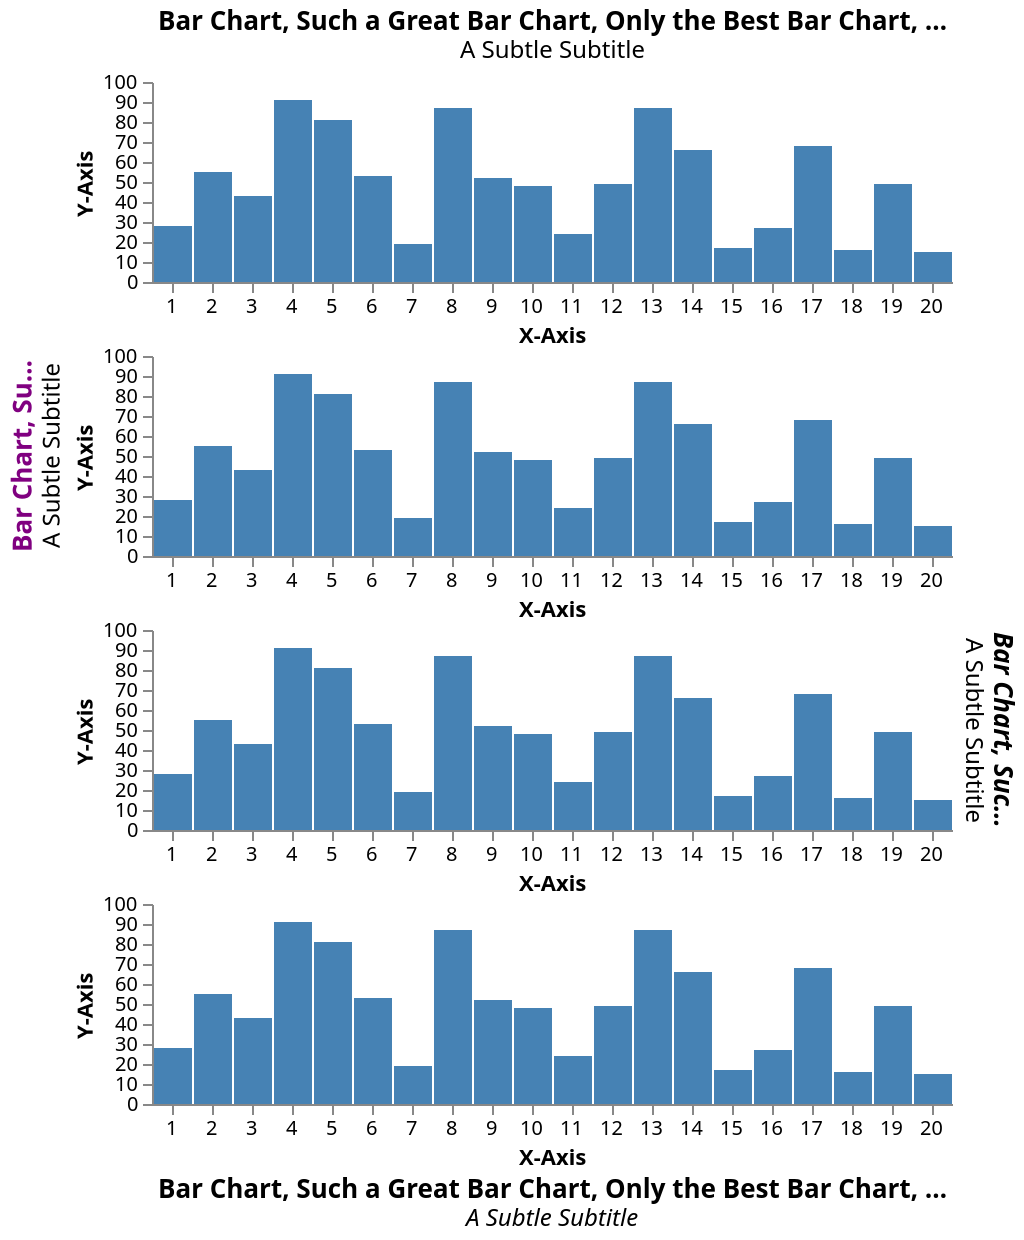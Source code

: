 {
  "$schema": "https://vega.github.io/schema/vega/v5.json",
  "padding": 5,

  "config": {
    "title": {
      "frame": "group",
      "limit": {"signal": "item.orient==='left' || item.orient==='right' ? plotHeight : plotWidth"}
    }
  },

  "signals": [
    {
      "name": "titleText",
      "value": "Bar Chart, Such a Great Bar Chart, Only the Best Bar Chart, A Truly Magnificent Bar Chart",
      "bind": {"input": "text"}
    },
    {
      "name": "subtitleText",
      "value": "A Subtle Subtitle",
      "bind": {"input": "text"}
    },
    {
      "name": "titleAnchor",
      "value": "middle",
      "bind": {"input": "select", "options": ["start", "middle", "end"]}
    },
    {
      "name": "titleOffset",
      "value": 5,
      "bind": {"input": "range", "min": 0, "max": 10, "step": 1}
    },
    {
      "name": "subtitlePadding",
      "value": 2,
      "bind": {"input": "range", "min": 0, "max": 10, "step": 1}
    },
    {
      "name": "plotWidth",
      "value": 400
    },
    {
      "name": "plotHeight",
      "value": 100
    }
  ],

  "data": [
    {
      "name": "table",
      "values": [
        {"u": 1,  "v": 28}, {"u": 2,  "v": 55},
        {"u": 3,  "v": 43}, {"u": 4,  "v": 91},
        {"u": 5,  "v": 81}, {"u": 6,  "v": 53},
        {"u": 7,  "v": 19}, {"u": 8,  "v": 87},
        {"u": 9,  "v": 52}, {"u": 10, "v": 48},
        {"u": 11, "v": 24}, {"u": 12, "v": 49},
        {"u": 13, "v": 87}, {"u": 14, "v": 66},
        {"u": 15, "v": 17}, {"u": 16, "v": 27},
        {"u": 17, "v": 68}, {"u": 18, "v": 16},
        {"u": 19, "v": 49}, {"u": 20, "v": 15}
      ]
    }
  ],

  "scales": [
    {
      "name": "xscale",
      "type": "band",
      "range": [0, {"signal": "plotWidth"}],
      "domain": {"data": "table", "field": "u"}
    },
    {
      "name": "yscale",
      "type": "linear",
      "range": [{"signal": "plotHeight"}, 0],
      "domain": {"data": "table", "field": "v"},
      "zero": true,
      "nice": true
    }
  ],

  "layout": {
    "columns": 1
  },

  "marks": [
    {
      "type": "group",

      "encode": {
        "update": {
          "width": {"signal": "plotWidth"},
          "height": {"signal": "plotHeight"}
        }
      },

      "signals": [
        { "name": "width", "update": "plotWidth" },
        { "name": "height", "update": "plotHeight" }
      ],

      "axes": [
        {"orient": "bottom", "scale": "xscale", "title": "X-Axis", "zindex": 1},
        {"orient": "left", "scale": "yscale", "title": "Y-Axis", "zindex": 1}
      ],

      "title": {
        "orient": "top",
        "text": {"signal": "titleText"},
        "anchor": {"signal": "titleAnchor"},
        "offset": {"signal": "titleOffset"},
        "subtitle": {"signal": "subtitleText"},
        "subtitlePadding": {"signal": "subtitlePadding"}
      },

      "marks": [
        {
          "type": "rect",
          "from": {"data": "table"},
          "encode": {
            "enter": {
              "x": {"scale": "xscale", "field": "u", "offset": 1},
              "width": {"scale": "xscale", "band": 1, "offset": -1},
              "y": {"scale": "yscale", "field": "v"},
              "y2": {"scale": "yscale", "value": 0}
            },
            "update": {
              "fill": {"value": "steelblue"}
            },
            "hover": {
              "fill": {"value": "red"}
            }
          }
        }
      ]
    },
    {
      "type": "group",

      "encode": {
        "update": {
          "width": {"signal": "plotWidth"},
          "height": {"signal": "plotHeight"}
        }
      },

      "signals": [
        { "name": "width", "update": "plotWidth" },
        { "name": "height", "update": "plotHeight" }
      ],

      "axes": [
        {"orient": "bottom", "scale": "xscale", "title": "X-Axis", "zindex": 1},
        {"orient": "left", "scale": "yscale", "title": "Y-Axis", "zindex": 1}
      ],

      "title": {
        "orient": "left",
        "text": {"signal": "titleText"},
        "anchor": {"signal": "titleAnchor"},
        "offset": {"signal": "titleOffset"},
        "subtitle": {"signal": "subtitleText"},
        "subtitlePadding": {"signal": "subtitlePadding"},
        "encode": {
          "enter": {
            "fill": {"value": "purple"}
          }
        }
      },

      "marks": [
        {
          "type": "rect",
          "from": {"data": "table"},
          "encode": {
            "enter": {
              "x": {"scale": "xscale", "field": "u", "offset": 1},
              "width": {"scale": "xscale", "band": 1, "offset": -1},
              "y": {"scale": "yscale", "field": "v"},
              "y2": {"scale": "yscale", "value": 0}
            },
            "update": {
              "fill": {"value": "steelblue"}
            },
            "hover": {
              "fill": {"value": "red"}
            }
          }
        }
      ]
    },
    {
      "type": "group",

      "encode": {
        "update": {
          "width": {"signal": "plotWidth"},
          "height": {"signal": "plotHeight"}
        }
      },

      "signals": [
        { "name": "width", "update": "plotWidth" },
        { "name": "height", "update": "plotHeight" }
      ],

      "axes": [
        {"orient": "bottom", "scale": "xscale", "title": "X-Axis", "zindex": 1},
        {"orient": "left", "scale": "yscale", "title": "Y-Axis", "zindex": 1}
      ],

      "title": {
        "orient": "right",
        "text": {"signal": "titleText"},
        "anchor": {"signal": "titleAnchor"},
        "offset": {"signal": "titleOffset"},
        "subtitle": {"signal": "subtitleText"},
        "subtitlePadding": {"signal": "subtitlePadding"},
        "encode": {
          "title": {
            "enter": {
              "fontStyle": {"value": "italic"}
            }
          }
        }
      },

      "marks": [
        {
          "type": "rect",
          "from": {"data": "table"},
          "encode": {
            "enter": {
              "x": {"scale": "xscale", "field": "u", "offset": 1},
              "width": {"scale": "xscale", "band": 1, "offset": -1},
              "y": {"scale": "yscale", "field": "v"},
              "y2": {"scale": "yscale", "value": 0}
            },
            "update": {
              "fill": {"value": "steelblue"}
            },
            "hover": {
              "fill": {"value": "red"}
            }
          }
        }
      ]
    },
    {
      "type": "group",

      "encode": {
        "update": {
          "width": {"signal": "plotWidth"},
          "height": {"signal": "plotHeight"}
        }
      },

      "signals": [
        { "name": "width", "update": "plotWidth" },
        { "name": "height", "update": "plotHeight" }
      ],

      "axes": [
        {"orient": "bottom", "scale": "xscale", "title": "X-Axis", "zindex": 1},
        {"orient": "left", "scale": "yscale", "title": "Y-Axis", "zindex": 1}
      ],

      "title": {
        "orient": "bottom",
        "text": {"signal": "titleText"},
        "anchor": {"signal": "titleAnchor"},
        "offset": {"signal": "titleOffset"},
        "subtitle": {"signal": "subtitleText"},
        "subtitlePadding": {"signal": "subtitlePadding"},
        "encode": {
          "subtitle": {
            "interactive": true,
            "update": {
              "fontStyle": {"value": "italic"}
            },
            "hover": {
              "fontStyle": {"value": "normal"}
            }
          }
        }
      },

      "marks": [
        {
          "type": "rect",
          "from": {"data": "table"},
          "encode": {
            "enter": {
              "x": {"scale": "xscale", "field": "u", "offset": 1},
              "width": {"scale": "xscale", "band": 1, "offset": -1},
              "y": {"scale": "yscale", "field": "v"},
              "y2": {"scale": "yscale", "value": 0}
            },
            "update": {
              "fill": {"value": "steelblue"}
            },
            "hover": {
              "fill": {"value": "red"}
            }
          }
        }
      ]
    }
  ]
}
